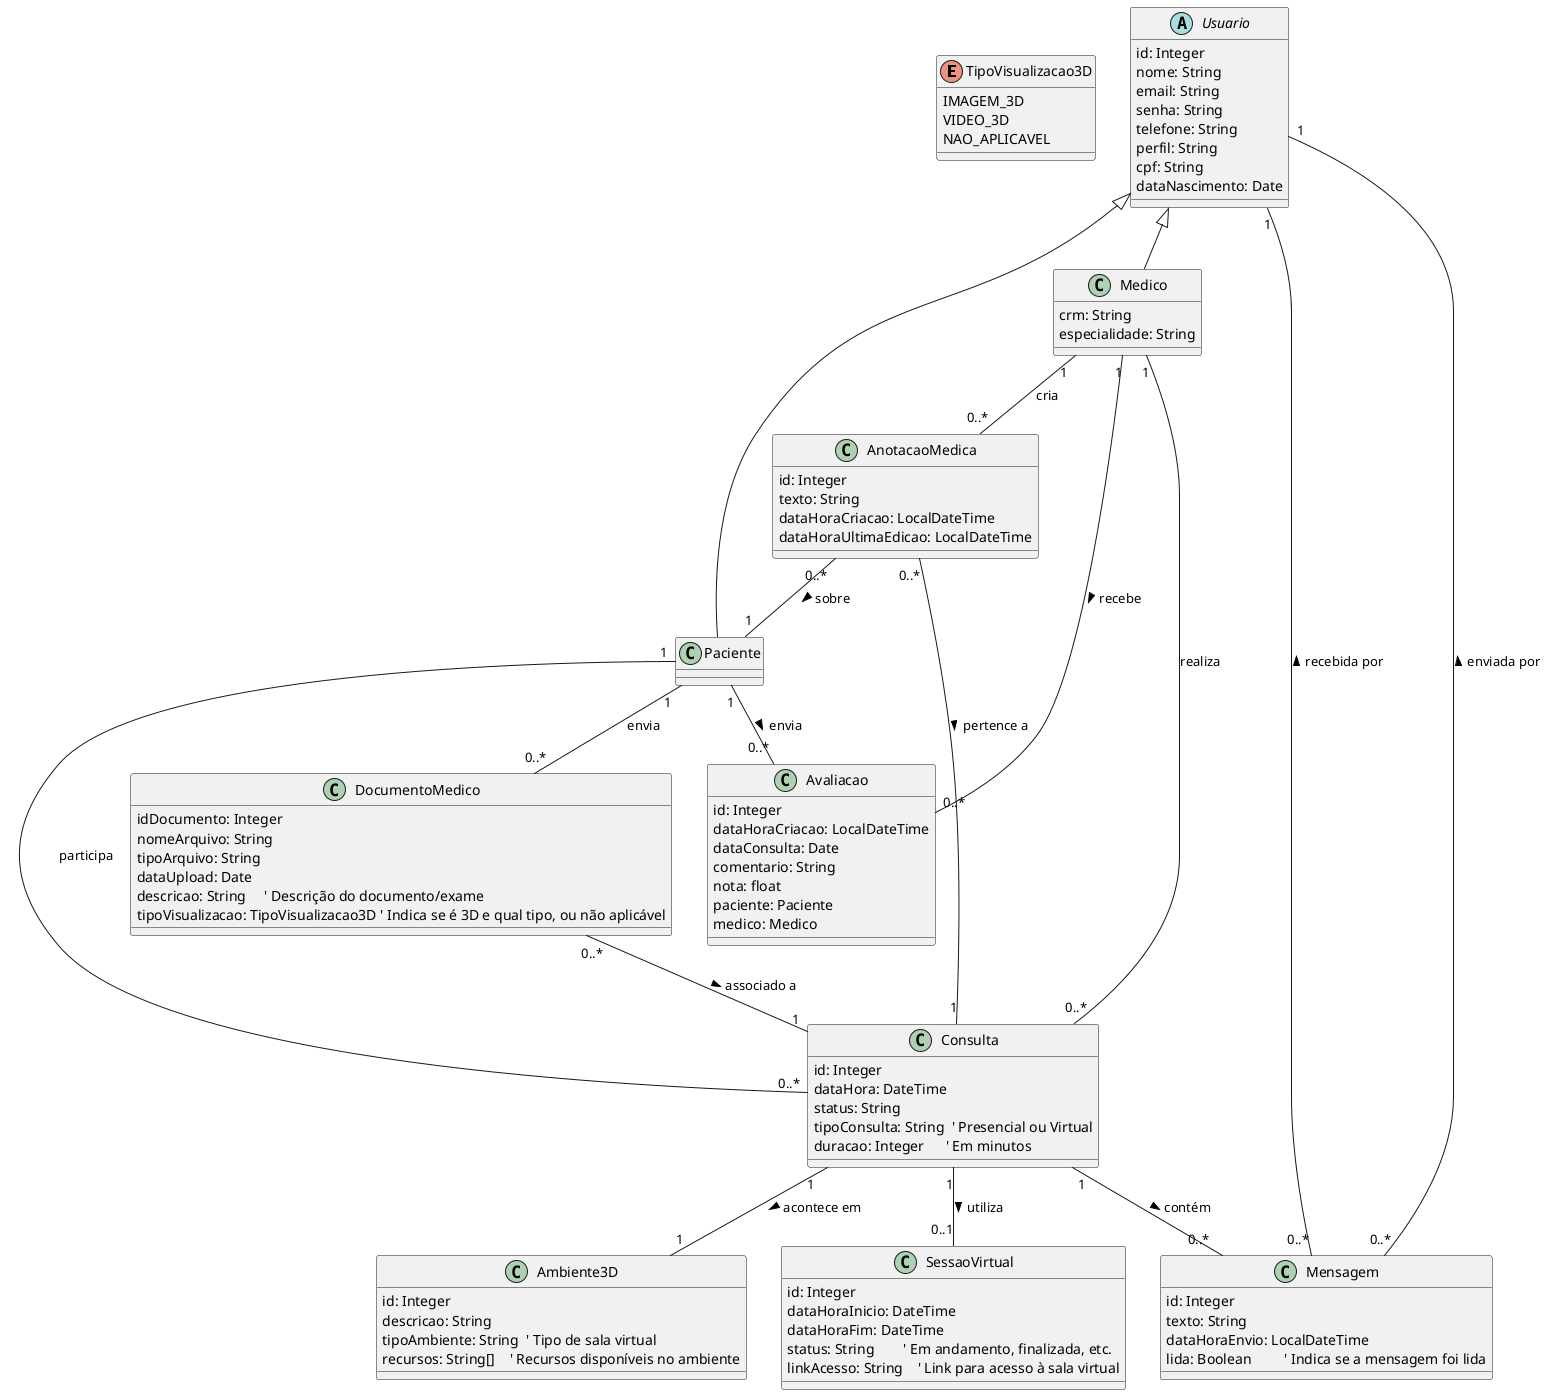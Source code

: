 @startuml
' Modelo de domínio combinado (classes de análise - atributos e associações)

enum TipoVisualizacao3D {
    IMAGEM_3D
    VIDEO_3D
    NAO_APLICAVEL
}

abstract class Usuario {
    id: Integer
    nome: String
    email: String
    senha: String
    telefone: String
    perfil: String
    cpf: String
    dataNascimento: Date 
}

class Medico {
    crm: String
    especialidade: String 
}

class Paciente { 
    ' Herda atributos de Usuario
}

class Consulta {
    id: Integer
    dataHora: DateTime
    status: String
    tipoConsulta: String  ' Presencial ou Virtual
    duracao: Integer      ' Em minutos
}

class DocumentoMedico {
    idDocumento: Integer
    nomeArquivo: String
    tipoArquivo: String
    dataUpload: Date
    descricao: String     ' Descrição do documento/exame
    tipoVisualizacao: TipoVisualizacao3D ' Indica se é 3D e qual tipo, ou não aplicável
}

class Ambiente3D {
    id: Integer
    descricao: String
    tipoAmbiente: String  ' Tipo de sala virtual
    recursos: String[]    ' Recursos disponíveis no ambiente
}

class AnotacaoMedica {
    id: Integer
    texto: String
    dataHoraCriacao: LocalDateTime
    dataHoraUltimaEdicao: LocalDateTime
}

class Mensagem {
    id: Integer
    texto: String
    dataHoraEnvio: LocalDateTime
    lida: Boolean         ' Indica se a mensagem foi lida
}

class SessaoVirtual {
    id: Integer
    dataHoraInicio: DateTime
    dataHoraFim: DateTime
    status: String        ' Em andamento, finalizada, etc.
    linkAcesso: String    ' Link para acesso à sala virtual
}

class Avaliacao {
    id: Integer
    dataHoraCriacao: LocalDateTime
    dataConsulta: Date
    comentario: String
    nota: float
    paciente: Paciente
    medico: Medico
}

' Herança 
Usuario <|-- Medico 
Usuario <|-- Paciente

' Associações 
Medico "1" -- "0..*" Consulta : realiza
Paciente "1" -- "0..*" Consulta : participa
Consulta "1" -- "1" Ambiente3D : acontece em >
Consulta "1" -- "0..1" SessaoVirtual : utiliza >
Paciente "1" -- "0..*" DocumentoMedico : envia
DocumentoMedico "0..*" -- "1" Consulta : associado a >
Medico "1" -- "0..*" AnotacaoMedica : cria
AnotacaoMedica "0..*" -- "1" Consulta : pertence a >
AnotacaoMedica "0..*" -- "1" Paciente : sobre >
Mensagem "0..*" -- "1" Usuario : enviada por >
Mensagem "0..*" -- "1" Usuario : recebida por >
Consulta "1" -- "0..*" Mensagem : contém >
Paciente "1" -- "0..*" Avaliacao : envia >
Medico "1" -- "0..*" Avaliacao : recebe >
@enduml
